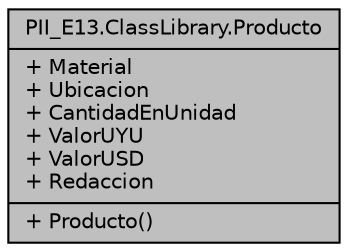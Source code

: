 digraph "PII_E13.ClassLibrary.Producto"
{
 // INTERACTIVE_SVG=YES
 // LATEX_PDF_SIZE
  edge [fontname="Helvetica",fontsize="10",labelfontname="Helvetica",labelfontsize="10"];
  node [fontname="Helvetica",fontsize="10",shape=record];
  Node1 [label="{PII_E13.ClassLibrary.Producto\n|+ Material\l+ Ubicacion\l+ CantidadEnUnidad\l+ ValorUYU\l+ ValorUSD\l+ Redaccion\l|+ Producto()\l}",height=0.2,width=0.4,color="black", fillcolor="grey75", style="filled", fontcolor="black",tooltip="Clase que representa un Producto dentro del dominio del problema. Un Producto representa una instanci..."];
}
